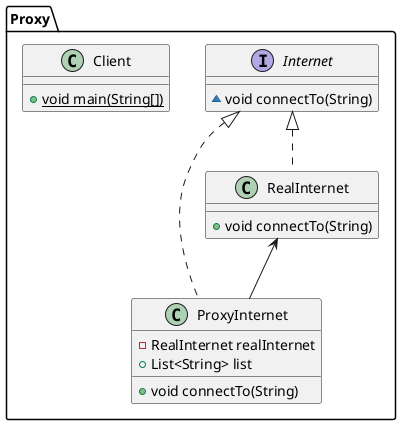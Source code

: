 @startuml
interface Proxy.Internet {
~ void connectTo(String)
}

class Proxy.Client {
+ {static} void main(String[])
}

class Proxy.ProxyInternet {
- RealInternet realInternet
+ List<String> list
+ void connectTo(String)
}


class Proxy.RealInternet {
+ void connectTo(String)
}



Proxy.Internet <|.. Proxy.ProxyInternet
Proxy.Internet <|.. Proxy.RealInternet
Proxy.RealInternet <--Proxy.ProxyInternet

@enduml